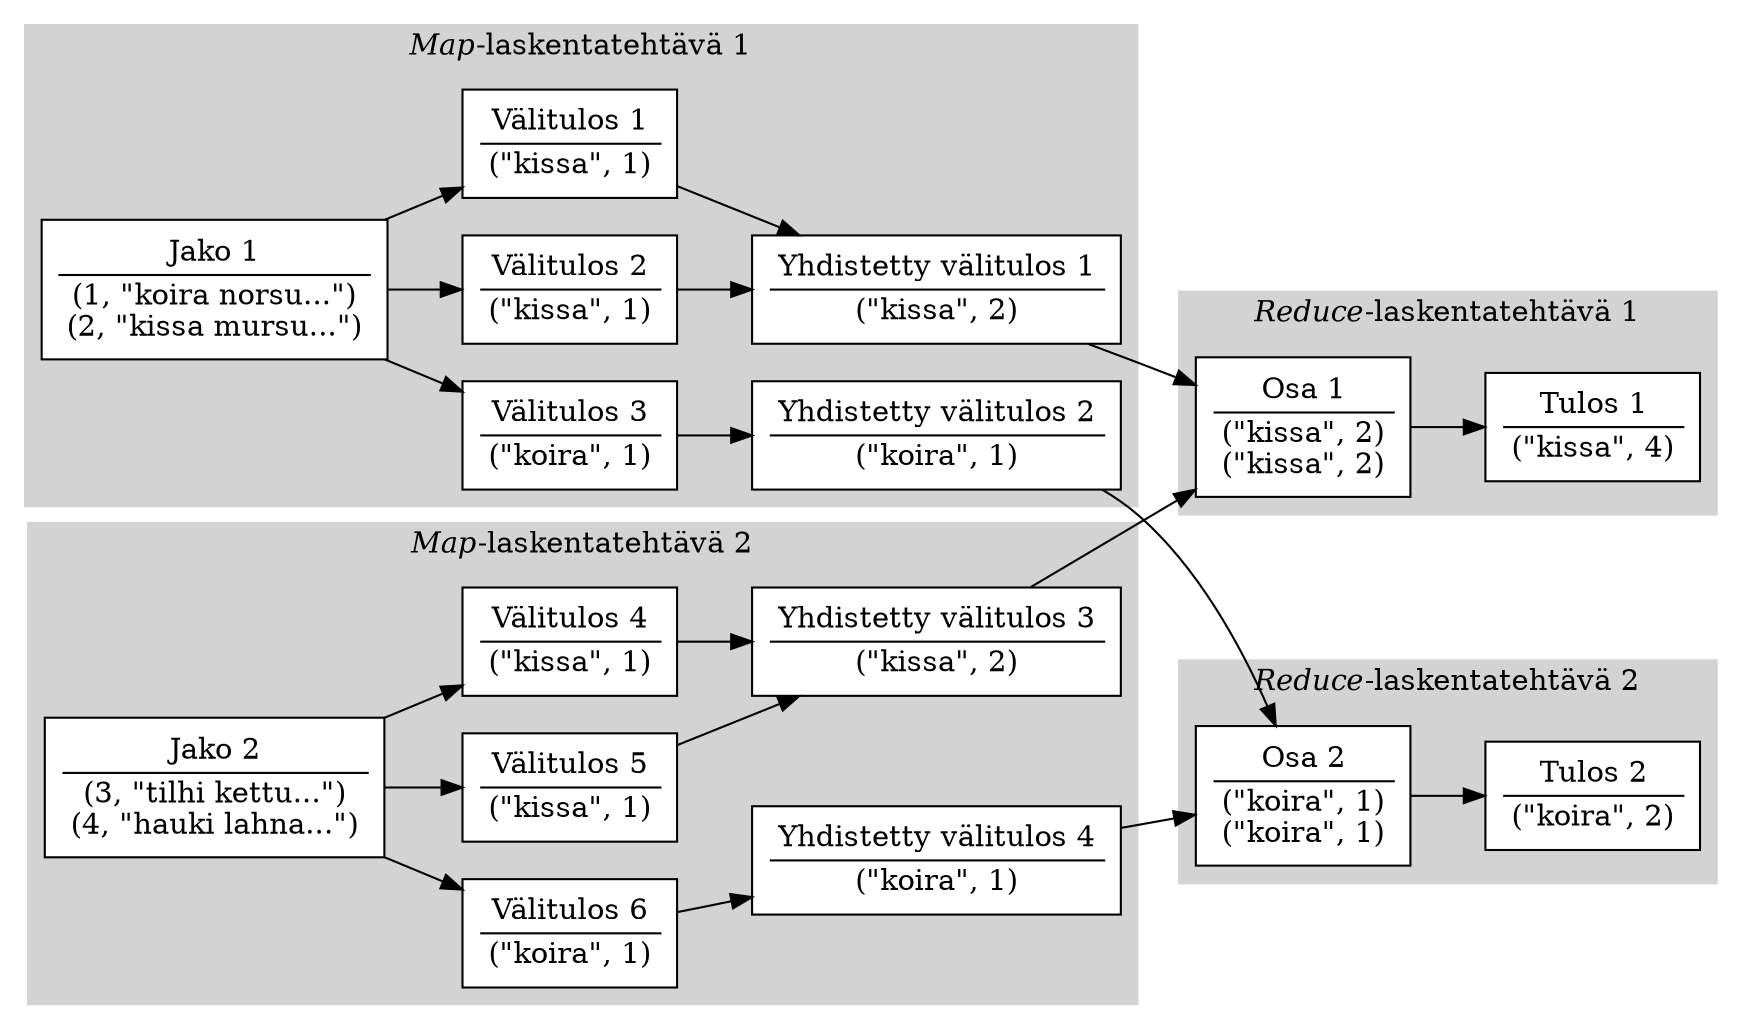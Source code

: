 digraph {
	rankdir = LR;

	subgraph cluster_maptask1 {
		label = <<i>Map</i>-laskentatehtävä 1>;
        style = "filled";
        color = "lightgrey";
        node [style = "filled"; color = "white"];
		split1 [label = <<table border="0"><tr><td>Jako 1</td></tr><hr/><tr><td>(1, "koira norsu...")<br/>(2, "kissa mursu...")</td></tr></table>>; shape="box"; style="filled"; fillcolor = "white"; color = "black"];
		intermediate1 [label = <<table border="0"><tr><td>Välitulos 1</td></tr><hr/><tr><td>("kissa", 1)</td></tr></table>>; shape="box"; style="filled"; fillcolor = "white"; color = "black"];
		intermediate2 [label = <<table border="0"><tr><td>Välitulos 3</td></tr><hr/><tr><td>("koira", 1)</td></tr></table>>; shape="box"; style="filled"; fillcolor = "white"; color = "black" ];
		intermediate3 [label = <<table border="0"><tr><td>Välitulos 2</td></tr><hr/><tr><td>("kissa", 1)</td></tr></table>>; shape="box"; style="filled"; fillcolor = "white"; color = "black"];
		combined_intermediate1 [label =  <<table border="0"><tr><td>Yhdistetty välitulos 1</td></tr><hr/><tr><td>("kissa", 2)</td></tr></table>>; shape="box"; style="filled"; fillcolor = "white"; color = "black"];
		combined_intermediate2 [label =  <<table border="0"><tr><td>Yhdistetty välitulos 2</td></tr><hr/><tr><td>("koira", 1)</td></tr></table>>; shape="box"; style="filled"; fillcolor = "white"; color = "black"];
	}

	subgraph cluster_maptask2 {
		label = <<i>Map</i>-laskentatehtävä 2>;
        style = "filled";
        color = "lightgrey";
        node [style = "filled"; color = "white"];
		split2 [label = <<table border="0"><tr><td>Jako 2</td></tr><hr/><tr><td>(3, "tilhi kettu...")<br/>(4, "hauki lahna...")</td></tr></table>>; shape="box"; style="filled"; fillcolor = "white"; color = "black"];
		intermediate4 [label = <<table border="0"><tr><td>Välitulos 4</td></tr><hr/><tr><td>("kissa", 1)</td></tr></table>>; shape="box"; style="filled"; fillcolor = "white"; color = "black"];
		intermediate5 [label = <<table border="0"><tr><td>Välitulos 6</td></tr><hr/><tr><td>("koira", 1)</td></tr></table>>; shape="box"; style="filled"; fillcolor = "white"; color = "black" ];
		intermediate6 [label = <<table border="0"><tr><td>Välitulos 5</td></tr><hr/><tr><td>("kissa", 1)</td></tr></table>>; shape="box"; style="filled"; fillcolor = "white"; color = "black"];
		combined_intermediate3 [label =  <<table border="0"><tr><td>Yhdistetty välitulos 3</td></tr><hr/><tr><td>("kissa", 2)</td></tr></table>>; shape="box"; style="filled"; fillcolor = "white"; color = "black"];
		combined_intermediate4 [label =  <<table border="0"><tr><td>Yhdistetty välitulos 4</td></tr><hr/><tr><td>("koira", 1)</td></tr></table>>; shape="box"; style="filled"; fillcolor = "white"; color = "black"];
	}

	subgraph cluster_reducetask1 {
		label = <<i>Reduce</i>-laskentatehtävä 1>
        style = "filled";
        color = "lightgrey";
        node [style = "filled"; color = "white"];
		partition1 [label = <<table border="0"><tr><td>Osa 1</td></tr><hr/><tr><td>("kissa", 2)<br/>("kissa", 2)</td></tr></table>>; shape="box"; style="filled"; fillcolor = "white"; color = "black"];
		result1 [label = <<table border="0"><tr><td>Tulos 1</td></tr><hr/><tr><td>("kissa", 4)</td></tr></table>>; shape="box"; style="filled"; fillcolor = "white"; color = "black"];
	}

	subgraph cluster_reducetask2 {
		label = <<i>Reduce</i>-laskentatehtävä 2>
        style = "filled";
        color = "lightgrey";
        node [style = "filled"; color = "white"];
		partition2 [label = <<table border="0"><tr><td>Osa 2</td></tr><hr/><tr><td>("koira", 1)<br/>("koira", 1)</td></tr></table>>; shape="box"; style="filled"; fillcolor = "white"; color = "black"];
		result2 [label = <<table border="0"><tr><td>Tulos 2</td></tr><hr/><tr><td>("koira", 2)</td></tr></table>>; shape="box"; style="filled"; fillcolor = "white"; color = "black"];
	}

	split1 -> intermediate1; 
	split1 -> intermediate2;
	split1 -> intermediate3;
	split2 -> intermediate4;
	split2 -> intermediate5;
	split2 -> intermediate6;

	intermediate1 -> combined_intermediate1;
	intermediate2 -> combined_intermediate2;
	intermediate3 -> combined_intermediate1;
	intermediate4 -> combined_intermediate3;
	intermediate5 -> combined_intermediate4;
	intermediate6 -> combined_intermediate3;

	combined_intermediate1 -> partition1;
	combined_intermediate2 -> partition2;
	combined_intermediate3 -> partition1;
	combined_intermediate4 -> partition2;

	partition1 -> result1;
	partition2 -> result2;
}

